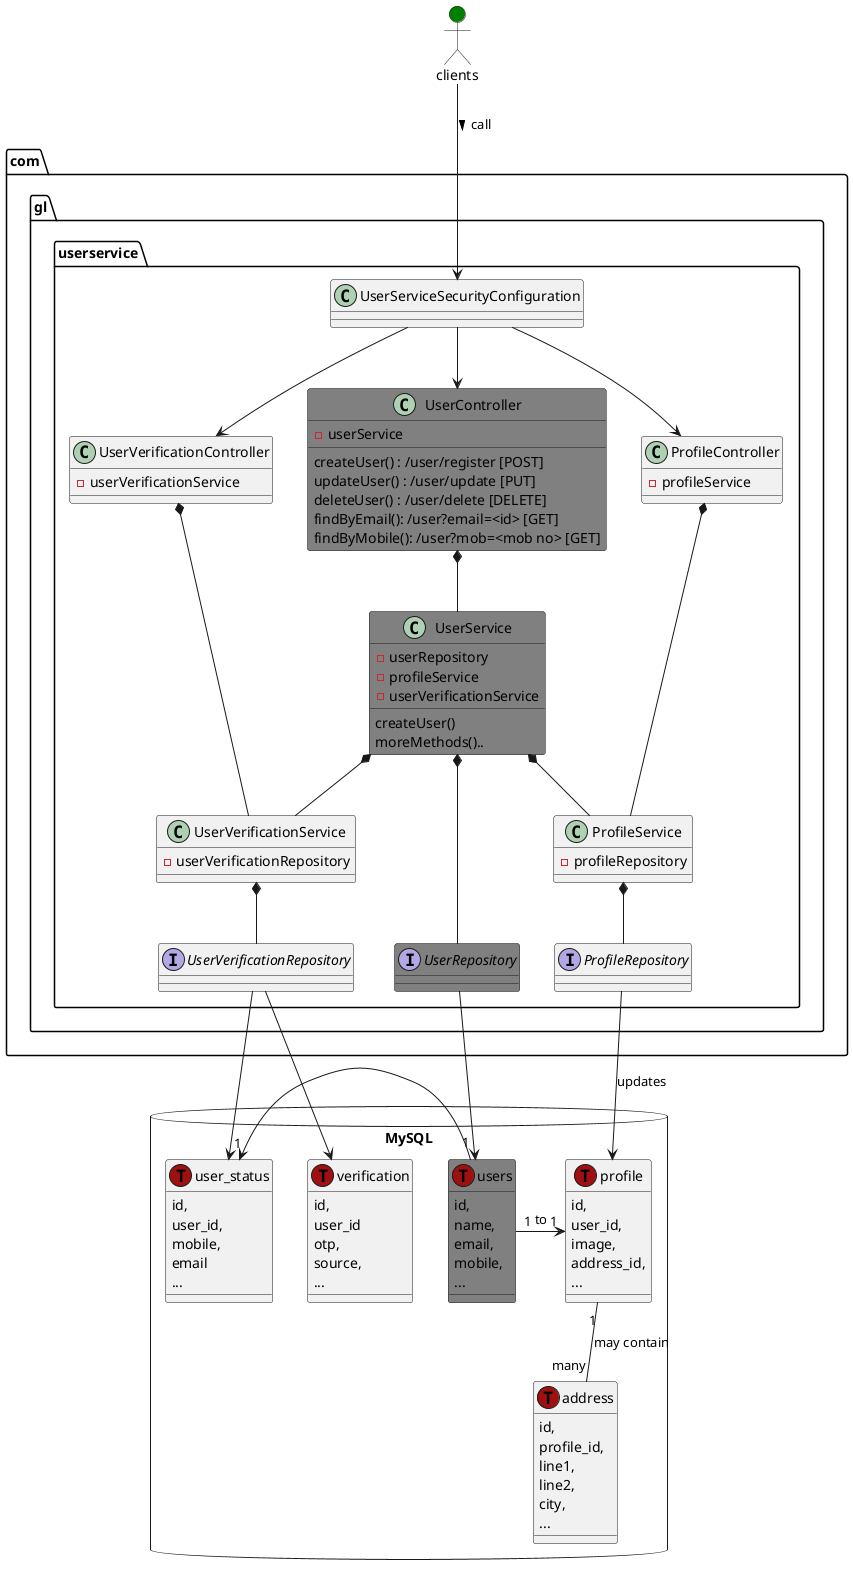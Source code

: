 @startuml

!define table(x) class x << (T,#9F1111) >>
!define primary_key(x) <u>x</u>
allow_mixing


actor clients  #green
database MySQL  {
table(users) #grey{
id,
name,
email,
mobile,
...
}
table(profile){
id,
user_id,
image,
address_id,
...
}
table(address){
id,
profile_id,
line1,
line2,
city,
...
}
table(verification){
id,
user_id
otp,
source,
...
}
table(user_status){
id,
user_id,
mobile,
email
...
}
}
profile "1" -- "many" address  : may contain
users "1" -> "1" profile : to
users "1" -> "1" user_status
package "com.gl.userservice" {
class UserController #grey{
- userService
createUser() : /user/register [POST]
updateUser() : /user/update [PUT]
deleteUser() : /user/delete [DELETE]
findByEmail(): /user?email=<id> [GET]
findByMobile(): /user?mob=<mob no> [GET]
}
class ProfileController{
- profileService
}
class UserVerificationController{
- userVerificationService
}
class UserService #grey{
- userRepository
- profileService
- userVerificationService
createUser()
moreMethods()..
}
class ProfileService{
- profileRepository
}
class UserVerificationService{
- userVerificationRepository
}
interface UserRepository #grey{
}
interface ProfileRepository{
}
interface UserVerificationRepository{
}
class UserServiceSecurityConfiguration{}
}
clients --> UserServiceSecurityConfiguration : call >
UserServiceSecurityConfiguration --> UserController
UserController *-- UserService
UserService *--- UserRepository
UserRepository --> users

UserServiceSecurityConfiguration --> UserVerificationController
UserVerificationController *--- UserVerificationService
UserVerificationService *-- UserVerificationRepository
UserVerificationRepository --> verification
UserVerificationRepository --> user_status

UserServiceSecurityConfiguration --> ProfileController
ProfileController *--- ProfileService
ProfileService *-- ProfileRepository
ProfileRepository --> profile : updates

UserService *-- ProfileService
UserService *-- UserVerificationService
@enduml